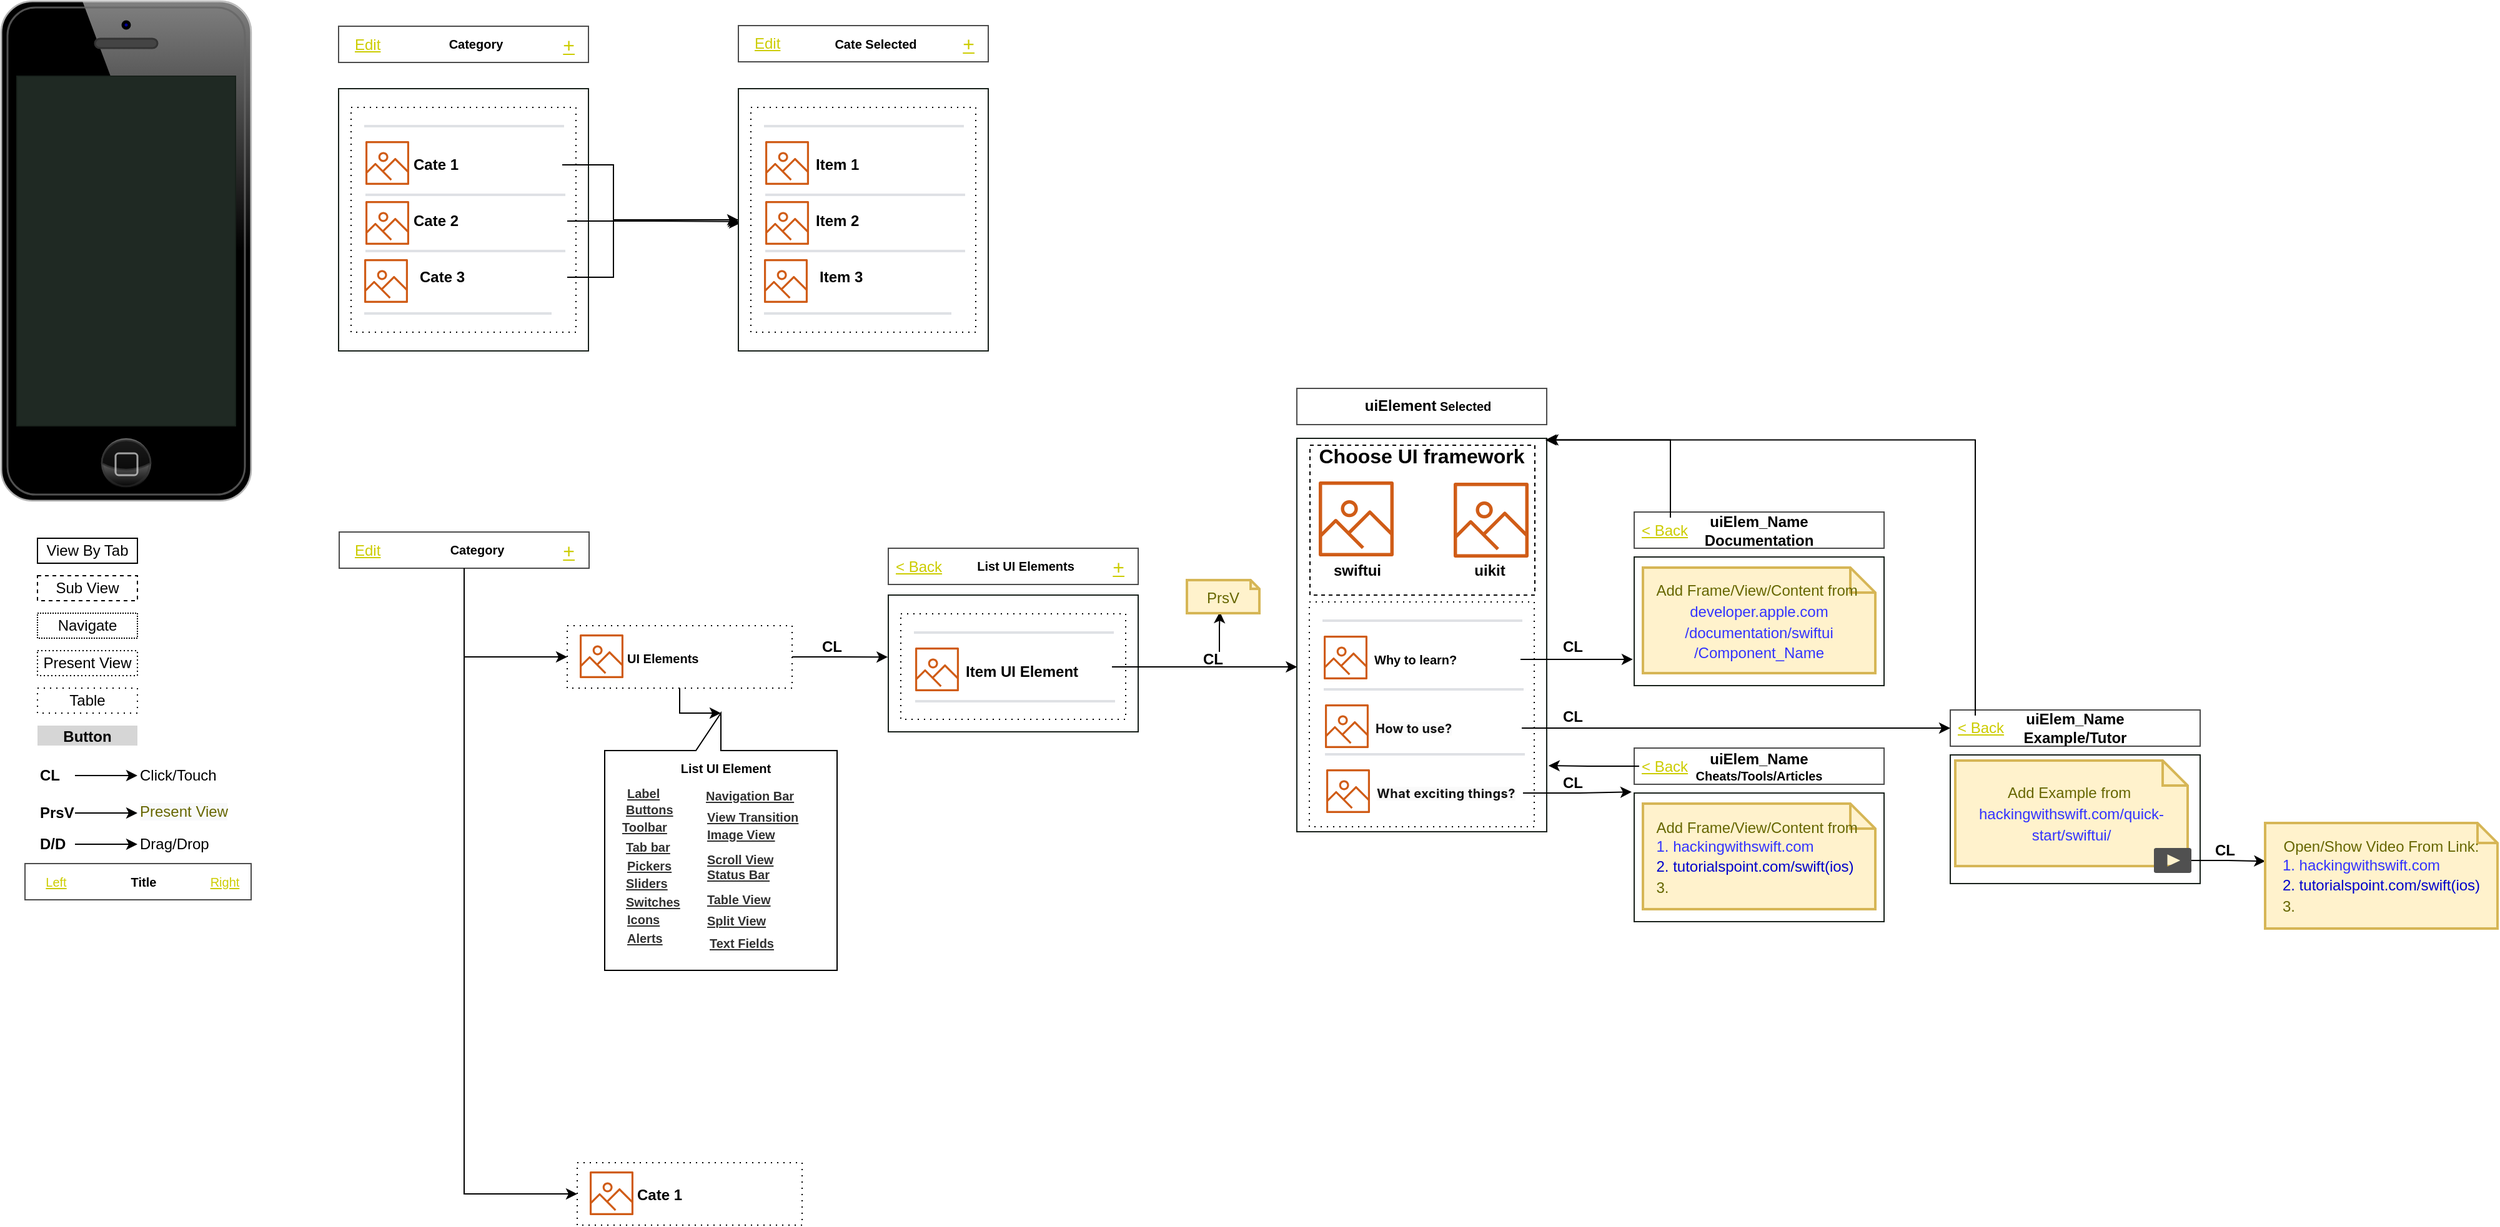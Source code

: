 <mxfile version="14.5.0" type="github">
  <diagram id="CXttLjTAoCu7LxISHfBc" name="Page-1">
    <mxGraphModel dx="413" dy="214" grid="1" gridSize="10" guides="1" tooltips="1" connect="1" arrows="1" fold="1" page="1" pageScale="1" pageWidth="827" pageHeight="1169" math="0" shadow="0">
      <root>
        <mxCell id="0" />
        <mxCell id="1" parent="0" />
        <mxCell id="qaXu_HohoRmrBdPHy3pz-1" value="" style="verticalLabelPosition=bottom;verticalAlign=top;html=1;shadow=0;dashed=0;strokeWidth=1;shape=mxgraph.ios.iPhone;bgStyle=bgGreen;fillColor=#aaaaaa;" parent="1" vertex="1">
          <mxGeometry x="10" y="10" width="200" height="400" as="geometry" />
        </mxCell>
        <mxCell id="qaXu_HohoRmrBdPHy3pz-2" value="" style="verticalLabelPosition=bottom;verticalAlign=top;html=1;shadow=0;dashed=0;strokeWidth=1;shape=mxgraph.ios.iBgFlat;strokeColor=#18211b;" parent="1" vertex="1">
          <mxGeometry x="280" y="80" width="200" height="210" as="geometry" />
        </mxCell>
        <mxCell id="qaXu_HohoRmrBdPHy3pz-34" value="" style="rounded=0;whiteSpace=wrap;html=1;strokeColor=#000000;fillColor=#FFFFFF;fontColor=#000000;opacity=70;align=center;" parent="1" vertex="1">
          <mxGeometry x="280" y="30" width="200" height="29" as="geometry" />
        </mxCell>
        <mxCell id="qaXu_HohoRmrBdPHy3pz-35" value="&lt;u style=&quot;font-size: 12px;&quot;&gt;Edit&lt;/u&gt;" style="text;html=1;strokeColor=none;fillColor=none;align=left;verticalAlign=middle;whiteSpace=wrap;rounded=0;opacity=70;fontSize=12;fontColor=#CCCC00;" parent="1" vertex="1">
          <mxGeometry x="290.5" y="34.5" width="39.5" height="20" as="geometry" />
        </mxCell>
        <mxCell id="qaXu_HohoRmrBdPHy3pz-36" value="&lt;u style=&quot;font-size: 16px;&quot;&gt;+&lt;/u&gt;" style="text;html=1;strokeColor=none;fillColor=none;align=right;verticalAlign=middle;whiteSpace=wrap;rounded=0;opacity=70;fontSize=16;fontColor=#CCCC00;" parent="1" vertex="1">
          <mxGeometry x="450.5" y="34.5" width="20" height="20" as="geometry" />
        </mxCell>
        <mxCell id="qaXu_HohoRmrBdPHy3pz-37" value="&lt;font style=&quot;font-size: 10px&quot;&gt;&lt;b&gt;Category&lt;/b&gt;&lt;/font&gt;" style="text;html=1;strokeColor=none;fillColor=none;align=center;verticalAlign=middle;whiteSpace=wrap;rounded=0;fontColor=#000000;opacity=70;" parent="1" vertex="1">
          <mxGeometry x="330" y="34" width="120" height="20" as="geometry" />
        </mxCell>
        <mxCell id="qaXu_HohoRmrBdPHy3pz-42" value="View By Tab" style="rounded=0;whiteSpace=wrap;html=1;" parent="1" vertex="1">
          <mxGeometry x="39" y="440" width="80" height="20" as="geometry" />
        </mxCell>
        <mxCell id="qaXu_HohoRmrBdPHy3pz-43" value="Sub View" style="rounded=0;whiteSpace=wrap;html=1;dashed=1;" parent="1" vertex="1">
          <mxGeometry x="39" y="470" width="80" height="20" as="geometry" />
        </mxCell>
        <mxCell id="qaXu_HohoRmrBdPHy3pz-44" value="Navigate" style="rounded=0;whiteSpace=wrap;html=1;dashed=1;dashPattern=1 1;" parent="1" vertex="1">
          <mxGeometry x="39" y="500" width="80" height="20" as="geometry" />
        </mxCell>
        <mxCell id="qaXu_HohoRmrBdPHy3pz-45" value="Present View" style="rounded=0;whiteSpace=wrap;html=1;dashed=1;dashPattern=1 2;" parent="1" vertex="1">
          <mxGeometry x="39" y="530" width="80" height="20" as="geometry" />
        </mxCell>
        <mxCell id="qaXu_HohoRmrBdPHy3pz-46" value="Table" style="rounded=0;whiteSpace=wrap;html=1;dashed=1;dashPattern=1 4;" parent="1" vertex="1">
          <mxGeometry x="39" y="560" width="80" height="20" as="geometry" />
        </mxCell>
        <mxCell id="qaXu_HohoRmrBdPHy3pz-47" value="Button" style="dashed=0;align=center;fontSize=12;shape=rect;fillColor=#999999;opacity=40;strokeColor=none;fontStyle=1;dashPattern=1 4;" parent="1" vertex="1">
          <mxGeometry x="39" y="590" width="80" height="16" as="geometry" />
        </mxCell>
        <mxCell id="qaXu_HohoRmrBdPHy3pz-48" value="" style="edgeStyle=orthogonalEdgeStyle;rounded=0;orthogonalLoop=1;jettySize=auto;html=1;fontColor=#000000;entryX=0;entryY=0.5;entryDx=0;entryDy=0;" parent="1" source="qaXu_HohoRmrBdPHy3pz-49" target="qaXu_HohoRmrBdPHy3pz-50" edge="1">
          <mxGeometry relative="1" as="geometry">
            <mxPoint x="99" y="630" as="targetPoint" />
          </mxGeometry>
        </mxCell>
        <mxCell id="qaXu_HohoRmrBdPHy3pz-49" value="CL" style="text;html=1;strokeColor=none;fillColor=none;align=left;verticalAlign=middle;whiteSpace=wrap;rounded=0;opacity=70;fontStyle=1" parent="1" vertex="1">
          <mxGeometry x="39" y="620" width="30" height="20" as="geometry" />
        </mxCell>
        <mxCell id="qaXu_HohoRmrBdPHy3pz-50" value="Click/Touch" style="text;html=1;strokeColor=none;fillColor=none;align=left;verticalAlign=middle;whiteSpace=wrap;rounded=0;opacity=70;fontColor=#000000;" parent="1" vertex="1">
          <mxGeometry x="119" y="620" width="90" height="20" as="geometry" />
        </mxCell>
        <mxCell id="qaXu_HohoRmrBdPHy3pz-51" value="" style="rounded=0;whiteSpace=wrap;html=1;strokeColor=#000000;fillColor=#FFFFFF;fontColor=#000000;opacity=70;align=center;" parent="1" vertex="1">
          <mxGeometry x="29" y="700.5" width="181" height="29" as="geometry" />
        </mxCell>
        <mxCell id="qaXu_HohoRmrBdPHy3pz-52" value="&lt;u style=&quot;font-size: 10px&quot;&gt;Left&lt;/u&gt;" style="text;html=1;strokeColor=none;fillColor=none;align=center;verticalAlign=middle;whiteSpace=wrap;rounded=0;opacity=70;fontSize=10;fontColor=#CCCC00;" parent="1" vertex="1">
          <mxGeometry x="29" y="705" width="50" height="20" as="geometry" />
        </mxCell>
        <mxCell id="qaXu_HohoRmrBdPHy3pz-53" value="&lt;u&gt;Right&lt;/u&gt;" style="text;html=1;strokeColor=none;fillColor=none;align=center;verticalAlign=middle;whiteSpace=wrap;rounded=0;opacity=70;fontSize=10;fontColor=#CCCC00;" parent="1" vertex="1">
          <mxGeometry x="169" y="705" width="40" height="20" as="geometry" />
        </mxCell>
        <mxCell id="qaXu_HohoRmrBdPHy3pz-54" value="&lt;font style=&quot;font-size: 10px&quot;&gt;&lt;b&gt;Title&lt;/b&gt;&lt;/font&gt;" style="text;html=1;strokeColor=none;fillColor=none;align=center;verticalAlign=middle;whiteSpace=wrap;rounded=0;fontColor=#000000;opacity=70;" parent="1" vertex="1">
          <mxGeometry x="79" y="704.5" width="90" height="20" as="geometry" />
        </mxCell>
        <mxCell id="qaXu_HohoRmrBdPHy3pz-55" value="" style="edgeStyle=orthogonalEdgeStyle;rounded=0;orthogonalLoop=1;jettySize=auto;html=1;fontColor=#000000;entryX=0;entryY=0.5;entryDx=0;entryDy=0;exitX=1;exitY=0.5;exitDx=0;exitDy=0;" parent="1" source="qaXu_HohoRmrBdPHy3pz-56" target="qaXu_HohoRmrBdPHy3pz-57" edge="1">
          <mxGeometry relative="1" as="geometry">
            <mxPoint x="99" y="685" as="targetPoint" />
          </mxGeometry>
        </mxCell>
        <mxCell id="qaXu_HohoRmrBdPHy3pz-56" value="D/D" style="text;html=1;strokeColor=none;fillColor=none;align=left;verticalAlign=middle;whiteSpace=wrap;rounded=0;opacity=70;fontStyle=1" parent="1" vertex="1">
          <mxGeometry x="39" y="675" width="30" height="20" as="geometry" />
        </mxCell>
        <mxCell id="qaXu_HohoRmrBdPHy3pz-57" value="Drag/Drop" style="text;html=1;strokeColor=none;fillColor=none;align=left;verticalAlign=middle;whiteSpace=wrap;rounded=0;opacity=70;fontColor=#000000;" parent="1" vertex="1">
          <mxGeometry x="119" y="675" width="90" height="20" as="geometry" />
        </mxCell>
        <mxCell id="qaXu_HohoRmrBdPHy3pz-58" value="" style="rounded=0;whiteSpace=wrap;html=1;dashed=1;dashPattern=1 4;" parent="1" vertex="1">
          <mxGeometry x="290" y="95" width="180" height="180" as="geometry" />
        </mxCell>
        <mxCell id="qaXu_HohoRmrBdPHy3pz-63" value="" style="shape=line;strokeWidth=2;html=1;strokeColor=#DFE1E5;resizeWidth=1" parent="1" vertex="1">
          <mxGeometry x="300.5" y="105" width="160" height="10" as="geometry" />
        </mxCell>
        <mxCell id="qaXu_HohoRmrBdPHy3pz-90" style="edgeStyle=orthogonalEdgeStyle;rounded=0;orthogonalLoop=1;jettySize=auto;html=1;" parent="1" source="qaXu_HohoRmrBdPHy3pz-65" edge="1">
          <mxGeometry relative="1" as="geometry">
            <mxPoint x="600" y="185" as="targetPoint" />
            <Array as="points">
              <mxPoint x="500" y="141" />
              <mxPoint x="500" y="185" />
              <mxPoint x="600" y="185" />
            </Array>
          </mxGeometry>
        </mxCell>
        <mxCell id="qaXu_HohoRmrBdPHy3pz-65" value="Cate 1" style="html=1;fillColor=none;strokeColor=none;fontSize=12;align=left;fontColor=#000000;whiteSpace=wrap;fontStyle=1" parent="1" vertex="1">
          <mxGeometry x="337.5" y="131" width="121.5" height="20" as="geometry" />
        </mxCell>
        <mxCell id="qaXu_HohoRmrBdPHy3pz-91" style="edgeStyle=orthogonalEdgeStyle;rounded=0;orthogonalLoop=1;jettySize=auto;html=1;entryX=0.003;entryY=0.507;entryDx=0;entryDy=0;entryPerimeter=0;" parent="1" source="qaXu_HohoRmrBdPHy3pz-68" target="qaXu_HohoRmrBdPHy3pz-78" edge="1">
          <mxGeometry relative="1" as="geometry">
            <mxPoint x="550" y="186" as="targetPoint" />
          </mxGeometry>
        </mxCell>
        <mxCell id="qaXu_HohoRmrBdPHy3pz-68" value="Cate 2" style="html=1;fillColor=none;strokeColor=none;fontSize=12;align=left;fontColor=#000000;whiteSpace=wrap;fontStyle=1" parent="1" vertex="1">
          <mxGeometry x="337.5" y="176" width="125.5" height="20" as="geometry" />
        </mxCell>
        <mxCell id="qaXu_HohoRmrBdPHy3pz-92" style="edgeStyle=orthogonalEdgeStyle;rounded=0;orthogonalLoop=1;jettySize=auto;html=1;entryX=0.008;entryY=0.513;entryDx=0;entryDy=0;entryPerimeter=0;" parent="1" source="qaXu_HohoRmrBdPHy3pz-70" target="qaXu_HohoRmrBdPHy3pz-78" edge="1">
          <mxGeometry relative="1" as="geometry">
            <mxPoint x="560" y="190" as="targetPoint" />
            <Array as="points">
              <mxPoint x="500" y="231" />
              <mxPoint x="500" y="185" />
              <mxPoint x="600" y="185" />
              <mxPoint x="600" y="188" />
            </Array>
          </mxGeometry>
        </mxCell>
        <mxCell id="qaXu_HohoRmrBdPHy3pz-70" value="Cate 3" style="html=1;fillColor=none;strokeColor=none;fontSize=12;align=left;fontColor=#000000;whiteSpace=wrap;fontStyle=1" parent="1" vertex="1">
          <mxGeometry x="343" y="221" width="120" height="20" as="geometry" />
        </mxCell>
        <mxCell id="qaXu_HohoRmrBdPHy3pz-71" value="" style="shape=line;strokeWidth=2;html=1;strokeColor=#DFE1E5;resizeWidth=1" parent="1" vertex="1">
          <mxGeometry x="300.5" y="255" width="150" height="10" as="geometry" />
        </mxCell>
        <mxCell id="qaXu_HohoRmrBdPHy3pz-72" value="" style="shape=line;strokeWidth=2;html=1;strokeColor=#DFE1E5;resizeWidth=1" parent="1" vertex="1">
          <mxGeometry x="301.5" y="160" width="160" height="10" as="geometry" />
        </mxCell>
        <mxCell id="qaXu_HohoRmrBdPHy3pz-73" value="" style="shape=line;strokeWidth=2;html=1;strokeColor=#DFE1E5;resizeWidth=1" parent="1" vertex="1">
          <mxGeometry x="301.5" y="205" width="160" height="10" as="geometry" />
        </mxCell>
        <mxCell id="qaXu_HohoRmrBdPHy3pz-74" value="" style="outlineConnect=0;fontColor=#232F3E;gradientColor=none;fillColor=#D05C17;strokeColor=none;dashed=0;verticalLabelPosition=bottom;verticalAlign=top;align=center;html=1;fontSize=12;fontStyle=0;aspect=fixed;pointerEvents=1;shape=mxgraph.aws4.container_registry_image;" parent="1" vertex="1">
          <mxGeometry x="301.5" y="122" width="35" height="35" as="geometry" />
        </mxCell>
        <mxCell id="qaXu_HohoRmrBdPHy3pz-76" value="" style="outlineConnect=0;fontColor=#232F3E;gradientColor=none;fillColor=#D05C17;strokeColor=none;dashed=0;verticalLabelPosition=bottom;verticalAlign=top;align=center;html=1;fontSize=12;fontStyle=0;aspect=fixed;pointerEvents=1;shape=mxgraph.aws4.container_registry_image;" parent="1" vertex="1">
          <mxGeometry x="301.5" y="170" width="35" height="35" as="geometry" />
        </mxCell>
        <mxCell id="qaXu_HohoRmrBdPHy3pz-77" value="" style="outlineConnect=0;fontColor=#232F3E;gradientColor=none;fillColor=#D05C17;strokeColor=none;dashed=0;verticalLabelPosition=bottom;verticalAlign=top;align=center;html=1;fontSize=12;fontStyle=0;aspect=fixed;pointerEvents=1;shape=mxgraph.aws4.container_registry_image;" parent="1" vertex="1">
          <mxGeometry x="300.5" y="216.5" width="35" height="35" as="geometry" />
        </mxCell>
        <mxCell id="qaXu_HohoRmrBdPHy3pz-78" value="" style="verticalLabelPosition=bottom;verticalAlign=top;html=1;shadow=0;dashed=0;strokeWidth=1;shape=mxgraph.ios.iBgFlat;strokeColor=#18211b;" parent="1" vertex="1">
          <mxGeometry x="600" y="80" width="200" height="210" as="geometry" />
        </mxCell>
        <mxCell id="qaXu_HohoRmrBdPHy3pz-79" value="" style="rounded=0;whiteSpace=wrap;html=1;dashed=1;dashPattern=1 4;" parent="1" vertex="1">
          <mxGeometry x="610" y="95" width="180" height="180" as="geometry" />
        </mxCell>
        <mxCell id="qaXu_HohoRmrBdPHy3pz-80" value="" style="shape=line;strokeWidth=2;html=1;strokeColor=#DFE1E5;resizeWidth=1" parent="1" vertex="1">
          <mxGeometry x="620.5" y="105" width="160" height="10" as="geometry" />
        </mxCell>
        <mxCell id="qaXu_HohoRmrBdPHy3pz-81" value="Item 1" style="html=1;fillColor=none;strokeColor=none;fontSize=12;align=left;fontColor=#000000;whiteSpace=wrap;fontStyle=1" parent="1" vertex="1">
          <mxGeometry x="660" y="131" width="119" height="20" as="geometry" />
        </mxCell>
        <mxCell id="qaXu_HohoRmrBdPHy3pz-82" value="Item 2" style="html=1;fillColor=none;strokeColor=none;fontSize=12;align=left;fontColor=#000000;whiteSpace=wrap;fontStyle=1" parent="1" vertex="1">
          <mxGeometry x="660" y="176" width="123" height="20" as="geometry" />
        </mxCell>
        <mxCell id="qaXu_HohoRmrBdPHy3pz-83" value="Item 3" style="html=1;fillColor=none;strokeColor=none;fontSize=12;align=left;fontColor=#000000;whiteSpace=wrap;fontStyle=1" parent="1" vertex="1">
          <mxGeometry x="663" y="221" width="120" height="20" as="geometry" />
        </mxCell>
        <mxCell id="qaXu_HohoRmrBdPHy3pz-84" value="" style="shape=line;strokeWidth=2;html=1;strokeColor=#DFE1E5;resizeWidth=1" parent="1" vertex="1">
          <mxGeometry x="620.5" y="255" width="150" height="10" as="geometry" />
        </mxCell>
        <mxCell id="qaXu_HohoRmrBdPHy3pz-85" value="" style="shape=line;strokeWidth=2;html=1;strokeColor=#DFE1E5;resizeWidth=1" parent="1" vertex="1">
          <mxGeometry x="621.5" y="160" width="160" height="10" as="geometry" />
        </mxCell>
        <mxCell id="qaXu_HohoRmrBdPHy3pz-86" value="" style="shape=line;strokeWidth=2;html=1;strokeColor=#DFE1E5;resizeWidth=1" parent="1" vertex="1">
          <mxGeometry x="621.5" y="205" width="160" height="10" as="geometry" />
        </mxCell>
        <mxCell id="qaXu_HohoRmrBdPHy3pz-87" value="" style="outlineConnect=0;fontColor=#232F3E;gradientColor=none;fillColor=#D05C17;strokeColor=none;dashed=0;verticalLabelPosition=bottom;verticalAlign=top;align=center;html=1;fontSize=12;fontStyle=0;aspect=fixed;pointerEvents=1;shape=mxgraph.aws4.container_registry_image;" parent="1" vertex="1">
          <mxGeometry x="621.5" y="122" width="35" height="35" as="geometry" />
        </mxCell>
        <mxCell id="qaXu_HohoRmrBdPHy3pz-88" value="" style="outlineConnect=0;fontColor=#232F3E;gradientColor=none;fillColor=#D05C17;strokeColor=none;dashed=0;verticalLabelPosition=bottom;verticalAlign=top;align=center;html=1;fontSize=12;fontStyle=0;aspect=fixed;pointerEvents=1;shape=mxgraph.aws4.container_registry_image;" parent="1" vertex="1">
          <mxGeometry x="621.5" y="170" width="35" height="35" as="geometry" />
        </mxCell>
        <mxCell id="qaXu_HohoRmrBdPHy3pz-89" value="" style="outlineConnect=0;fontColor=#232F3E;gradientColor=none;fillColor=#D05C17;strokeColor=none;dashed=0;verticalLabelPosition=bottom;verticalAlign=top;align=center;html=1;fontSize=12;fontStyle=0;aspect=fixed;pointerEvents=1;shape=mxgraph.aws4.container_registry_image;" parent="1" vertex="1">
          <mxGeometry x="620.5" y="216.5" width="35" height="35" as="geometry" />
        </mxCell>
        <mxCell id="qaXu_HohoRmrBdPHy3pz-93" value="" style="rounded=0;whiteSpace=wrap;html=1;strokeColor=#000000;fillColor=#FFFFFF;fontColor=#000000;opacity=70;align=center;" parent="1" vertex="1">
          <mxGeometry x="600" y="29.5" width="200" height="29" as="geometry" />
        </mxCell>
        <mxCell id="qaXu_HohoRmrBdPHy3pz-94" value="&lt;u style=&quot;font-size: 12px;&quot;&gt;Edit&lt;/u&gt;" style="text;html=1;strokeColor=none;fillColor=none;align=left;verticalAlign=middle;whiteSpace=wrap;rounded=0;opacity=70;fontSize=12;fontColor=#CCCC00;" parent="1" vertex="1">
          <mxGeometry x="610.5" y="34" width="39.5" height="20" as="geometry" />
        </mxCell>
        <mxCell id="qaXu_HohoRmrBdPHy3pz-95" value="&lt;u style=&quot;font-size: 16px;&quot;&gt;+&lt;/u&gt;" style="text;html=1;strokeColor=none;fillColor=none;align=right;verticalAlign=middle;whiteSpace=wrap;rounded=0;opacity=70;fontSize=16;fontColor=#CCCC00;" parent="1" vertex="1">
          <mxGeometry x="770.5" y="34" width="20" height="20" as="geometry" />
        </mxCell>
        <mxCell id="qaXu_HohoRmrBdPHy3pz-96" value="&lt;font style=&quot;font-size: 10px&quot;&gt;&lt;b&gt;Cate Selected&lt;/b&gt;&lt;/font&gt;" style="text;html=1;strokeColor=none;fillColor=none;align=center;verticalAlign=middle;whiteSpace=wrap;rounded=0;fontColor=#000000;opacity=70;" parent="1" vertex="1">
          <mxGeometry x="650" y="33.5" width="120" height="20" as="geometry" />
        </mxCell>
        <mxCell id="qaXu_HohoRmrBdPHy3pz-113" style="edgeStyle=orthogonalEdgeStyle;rounded=0;orthogonalLoop=1;jettySize=auto;html=1;entryX=0;entryY=0.5;entryDx=0;entryDy=0;" parent="1" source="qaXu_HohoRmrBdPHy3pz-98" target="qaXu_HohoRmrBdPHy3pz-102" edge="1">
          <mxGeometry relative="1" as="geometry" />
        </mxCell>
        <mxCell id="qaXu_HohoRmrBdPHy3pz-117" style="edgeStyle=orthogonalEdgeStyle;rounded=0;orthogonalLoop=1;jettySize=auto;html=1;entryX=0;entryY=0.5;entryDx=0;entryDy=0;" parent="1" source="qaXu_HohoRmrBdPHy3pz-98" target="qaXu_HohoRmrBdPHy3pz-114" edge="1">
          <mxGeometry relative="1" as="geometry" />
        </mxCell>
        <mxCell id="qaXu_HohoRmrBdPHy3pz-98" value="" style="rounded=0;whiteSpace=wrap;html=1;strokeColor=#000000;fillColor=#FFFFFF;fontColor=#000000;opacity=70;align=center;" parent="1" vertex="1">
          <mxGeometry x="280.5" y="435" width="200" height="29" as="geometry" />
        </mxCell>
        <mxCell id="qaXu_HohoRmrBdPHy3pz-99" value="&lt;u style=&quot;font-size: 12px;&quot;&gt;Edit&lt;/u&gt;" style="text;html=1;strokeColor=none;fillColor=none;align=left;verticalAlign=middle;whiteSpace=wrap;rounded=0;opacity=70;fontSize=12;fontColor=#CCCC00;" parent="1" vertex="1">
          <mxGeometry x="291" y="439.5" width="39.5" height="20" as="geometry" />
        </mxCell>
        <mxCell id="qaXu_HohoRmrBdPHy3pz-100" value="&lt;u style=&quot;font-size: 16px;&quot;&gt;+&lt;/u&gt;" style="text;html=1;strokeColor=none;fillColor=none;align=right;verticalAlign=middle;whiteSpace=wrap;rounded=0;opacity=70;fontSize=16;fontColor=#CCCC00;" parent="1" vertex="1">
          <mxGeometry x="451" y="439.5" width="20" height="20" as="geometry" />
        </mxCell>
        <mxCell id="qaXu_HohoRmrBdPHy3pz-101" value="&lt;font style=&quot;font-size: 10px&quot;&gt;&lt;b&gt;Category&lt;/b&gt;&lt;/font&gt;" style="text;html=1;strokeColor=none;fillColor=none;align=center;verticalAlign=middle;whiteSpace=wrap;rounded=0;fontColor=#000000;opacity=70;" parent="1" vertex="1">
          <mxGeometry x="330.5" y="439" width="120" height="20" as="geometry" />
        </mxCell>
        <mxCell id="qaXu_HohoRmrBdPHy3pz-134" style="edgeStyle=orthogonalEdgeStyle;rounded=0;orthogonalLoop=1;jettySize=auto;html=1;entryX=-0.002;entryY=0.453;entryDx=0;entryDy=0;entryPerimeter=0;" parent="1" source="qaXu_HohoRmrBdPHy3pz-102" target="qaXu_HohoRmrBdPHy3pz-118" edge="1">
          <mxGeometry relative="1" as="geometry">
            <mxPoint x="700" y="535" as="targetPoint" />
          </mxGeometry>
        </mxCell>
        <mxCell id="FYXwXGc67_YSZuknPYZS-45" style="edgeStyle=orthogonalEdgeStyle;rounded=0;orthogonalLoop=1;jettySize=auto;html=1;entryX=0;entryY=0;entryDx=93;entryDy=206;entryPerimeter=0;fontSize=10;" edge="1" parent="1" source="qaXu_HohoRmrBdPHy3pz-102" target="FYXwXGc67_YSZuknPYZS-24">
          <mxGeometry relative="1" as="geometry" />
        </mxCell>
        <mxCell id="qaXu_HohoRmrBdPHy3pz-102" value="" style="rounded=0;whiteSpace=wrap;html=1;dashed=1;dashPattern=1 4;" parent="1" vertex="1">
          <mxGeometry x="463" y="510" width="180" height="50" as="geometry" />
        </mxCell>
        <mxCell id="qaXu_HohoRmrBdPHy3pz-104" value="&lt;b style=&quot;font-size: 10px ; text-align: center&quot;&gt;UI Elements&lt;/b&gt;" style="html=1;fillColor=none;strokeColor=none;fontSize=12;align=left;fontColor=#000000;whiteSpace=wrap;fontStyle=1" parent="1" vertex="1">
          <mxGeometry x="509" y="526" width="121.5" height="20" as="geometry" />
        </mxCell>
        <mxCell id="qaXu_HohoRmrBdPHy3pz-110" value="" style="outlineConnect=0;fontColor=#232F3E;gradientColor=none;fillColor=#D05C17;strokeColor=none;dashed=0;verticalLabelPosition=bottom;verticalAlign=top;align=center;html=1;fontSize=12;fontStyle=0;aspect=fixed;pointerEvents=1;shape=mxgraph.aws4.container_registry_image;" parent="1" vertex="1">
          <mxGeometry x="473" y="517" width="35" height="35" as="geometry" />
        </mxCell>
        <mxCell id="qaXu_HohoRmrBdPHy3pz-114" value="" style="rounded=0;whiteSpace=wrap;html=1;dashed=1;dashPattern=1 4;" parent="1" vertex="1">
          <mxGeometry x="471" y="940" width="180" height="50" as="geometry" />
        </mxCell>
        <mxCell id="qaXu_HohoRmrBdPHy3pz-115" value="Cate 1" style="html=1;fillColor=none;strokeColor=none;fontSize=12;align=left;fontColor=#000000;whiteSpace=wrap;fontStyle=1" parent="1" vertex="1">
          <mxGeometry x="517" y="956" width="121.5" height="20" as="geometry" />
        </mxCell>
        <mxCell id="qaXu_HohoRmrBdPHy3pz-116" value="" style="outlineConnect=0;fontColor=#232F3E;gradientColor=none;fillColor=#D05C17;strokeColor=none;dashed=0;verticalLabelPosition=bottom;verticalAlign=top;align=center;html=1;fontSize=12;fontStyle=0;aspect=fixed;pointerEvents=1;shape=mxgraph.aws4.container_registry_image;" parent="1" vertex="1">
          <mxGeometry x="481" y="947" width="35" height="35" as="geometry" />
        </mxCell>
        <mxCell id="qaXu_HohoRmrBdPHy3pz-118" value="" style="verticalLabelPosition=bottom;verticalAlign=top;html=1;shadow=0;dashed=0;strokeWidth=1;shape=mxgraph.ios.iBgFlat;strokeColor=#18211b;" parent="1" vertex="1">
          <mxGeometry x="720" y="485.5" width="200" height="109.5" as="geometry" />
        </mxCell>
        <mxCell id="qaXu_HohoRmrBdPHy3pz-119" value="" style="rounded=0;whiteSpace=wrap;html=1;dashed=1;dashPattern=1 4;" parent="1" vertex="1">
          <mxGeometry x="730" y="500.5" width="180" height="84.5" as="geometry" />
        </mxCell>
        <mxCell id="qaXu_HohoRmrBdPHy3pz-120" value="" style="shape=line;strokeWidth=2;html=1;strokeColor=#DFE1E5;resizeWidth=1" parent="1" vertex="1">
          <mxGeometry x="740.5" y="510.5" width="160" height="10" as="geometry" />
        </mxCell>
        <mxCell id="qaXu_HohoRmrBdPHy3pz-167" style="edgeStyle=orthogonalEdgeStyle;rounded=0;orthogonalLoop=1;jettySize=auto;html=1;entryX=0.001;entryY=0.581;entryDx=0;entryDy=0;entryPerimeter=0;" parent="1" source="qaXu_HohoRmrBdPHy3pz-121" target="qaXu_HohoRmrBdPHy3pz-137" edge="1">
          <mxGeometry relative="1" as="geometry">
            <mxPoint x="970" y="540" as="targetPoint" />
            <Array as="points">
              <mxPoint x="900" y="543" />
              <mxPoint x="900" y="543" />
            </Array>
          </mxGeometry>
        </mxCell>
        <mxCell id="qaXu_HohoRmrBdPHy3pz-121" value="Item UI Element" style="html=1;fillColor=none;strokeColor=none;fontSize=12;align=left;fontColor=#000000;whiteSpace=wrap;fontStyle=1" parent="1" vertex="1">
          <mxGeometry x="780" y="536.5" width="119" height="20" as="geometry" />
        </mxCell>
        <mxCell id="qaXu_HohoRmrBdPHy3pz-125" value="" style="shape=line;strokeWidth=2;html=1;strokeColor=#DFE1E5;resizeWidth=1" parent="1" vertex="1">
          <mxGeometry x="741.5" y="565.5" width="160" height="10" as="geometry" />
        </mxCell>
        <mxCell id="qaXu_HohoRmrBdPHy3pz-127" value="" style="outlineConnect=0;fontColor=#232F3E;gradientColor=none;fillColor=#D05C17;strokeColor=none;dashed=0;verticalLabelPosition=bottom;verticalAlign=top;align=center;html=1;fontSize=12;fontStyle=0;aspect=fixed;pointerEvents=1;shape=mxgraph.aws4.container_registry_image;" parent="1" vertex="1">
          <mxGeometry x="741.5" y="527.5" width="35" height="35" as="geometry" />
        </mxCell>
        <mxCell id="qaXu_HohoRmrBdPHy3pz-130" value="" style="rounded=0;whiteSpace=wrap;html=1;strokeColor=#000000;fillColor=#FFFFFF;fontColor=#000000;opacity=70;align=center;" parent="1" vertex="1">
          <mxGeometry x="720" y="448" width="200" height="29" as="geometry" />
        </mxCell>
        <mxCell id="qaXu_HohoRmrBdPHy3pz-131" value="&lt;u style=&quot;font-size: 12px&quot;&gt;&amp;lt; Back&lt;/u&gt;" style="text;html=1;strokeColor=none;fillColor=none;align=left;verticalAlign=middle;whiteSpace=wrap;rounded=0;opacity=70;fontSize=12;fontColor=#CCCC00;" parent="1" vertex="1">
          <mxGeometry x="724" y="452.5" width="50" height="20" as="geometry" />
        </mxCell>
        <mxCell id="qaXu_HohoRmrBdPHy3pz-132" value="&lt;u style=&quot;font-size: 16px;&quot;&gt;+&lt;/u&gt;" style="text;html=1;strokeColor=none;fillColor=none;align=right;verticalAlign=middle;whiteSpace=wrap;rounded=0;opacity=70;fontSize=16;fontColor=#CCCC00;" parent="1" vertex="1">
          <mxGeometry x="890.5" y="452.5" width="20" height="20" as="geometry" />
        </mxCell>
        <mxCell id="qaXu_HohoRmrBdPHy3pz-133" value="&lt;span style=&quot;font-size: 10px&quot;&gt;&lt;b&gt;List UI Elements&lt;br&gt;&lt;/b&gt;&lt;/span&gt;" style="text;html=1;strokeColor=none;fillColor=none;align=center;verticalAlign=middle;whiteSpace=wrap;rounded=0;fontColor=#000000;opacity=70;" parent="1" vertex="1">
          <mxGeometry x="770" y="452" width="120" height="20" as="geometry" />
        </mxCell>
        <mxCell id="qaXu_HohoRmrBdPHy3pz-135" value="CL" style="text;html=1;strokeColor=none;fillColor=none;align=left;verticalAlign=middle;whiteSpace=wrap;rounded=0;opacity=70;fontStyle=1" parent="1" vertex="1">
          <mxGeometry x="665" y="516.5" width="30" height="20" as="geometry" />
        </mxCell>
        <mxCell id="qaXu_HohoRmrBdPHy3pz-137" value="" style="verticalLabelPosition=bottom;verticalAlign=top;html=1;shadow=0;dashed=0;strokeWidth=1;shape=mxgraph.ios.iBgFlat;strokeColor=#18211b;" parent="1" vertex="1">
          <mxGeometry x="1047" y="360" width="200" height="315" as="geometry" />
        </mxCell>
        <mxCell id="qaXu_HohoRmrBdPHy3pz-149" value="" style="rounded=0;whiteSpace=wrap;html=1;strokeColor=#000000;fillColor=#FFFFFF;fontColor=#000000;opacity=70;align=center;" parent="1" vertex="1">
          <mxGeometry x="1047" y="320" width="200" height="29" as="geometry" />
        </mxCell>
        <mxCell id="qaXu_HohoRmrBdPHy3pz-152" value="&lt;b&gt;uiElement&lt;/b&gt;&lt;span style=&quot;font-size: 10px&quot;&gt;&lt;b&gt;&amp;nbsp;Selected&lt;/b&gt;&lt;/span&gt;" style="text;html=1;strokeColor=none;fillColor=none;align=center;verticalAlign=middle;whiteSpace=wrap;rounded=0;fontColor=#000000;opacity=70;" parent="1" vertex="1">
          <mxGeometry x="1087" y="324" width="130" height="20" as="geometry" />
        </mxCell>
        <mxCell id="qaXu_HohoRmrBdPHy3pz-155" value="" style="rounded=0;whiteSpace=wrap;html=1;dashed=1;dashPattern=1 4;" parent="1" vertex="1">
          <mxGeometry x="1057" y="491" width="180" height="180" as="geometry" />
        </mxCell>
        <mxCell id="qaXu_HohoRmrBdPHy3pz-196" style="edgeStyle=orthogonalEdgeStyle;rounded=0;orthogonalLoop=1;jettySize=auto;html=1;entryX=-0.005;entryY=0.796;entryDx=0;entryDy=0;entryPerimeter=0;fontSize=16;" parent="1" source="qaXu_HohoRmrBdPHy3pz-156" target="qaXu_HohoRmrBdPHy3pz-178" edge="1">
          <mxGeometry relative="1" as="geometry" />
        </mxCell>
        <mxCell id="qaXu_HohoRmrBdPHy3pz-156" value="Why to learn?" style="html=1;fillColor=none;strokeColor=none;fontSize=10;align=left;fontColor=#000000;whiteSpace=wrap;fontStyle=1" parent="1" vertex="1">
          <mxGeometry x="1107" y="527" width="119" height="20" as="geometry" />
        </mxCell>
        <mxCell id="qaXu_HohoRmrBdPHy3pz-157" value="" style="outlineConnect=0;fontColor=#232F3E;gradientColor=none;fillColor=#D05C17;strokeColor=none;dashed=0;verticalLabelPosition=bottom;verticalAlign=top;align=center;html=1;fontSize=12;fontStyle=0;aspect=fixed;pointerEvents=1;shape=mxgraph.aws4.container_registry_image;" parent="1" vertex="1">
          <mxGeometry x="1068.5" y="518" width="35" height="35" as="geometry" />
        </mxCell>
        <mxCell id="qaXu_HohoRmrBdPHy3pz-158" value="" style="shape=line;strokeWidth=2;html=1;strokeColor=#DFE1E5;resizeWidth=1" parent="1" vertex="1">
          <mxGeometry x="1067.5" y="501" width="160" height="10" as="geometry" />
        </mxCell>
        <mxCell id="qaXu_HohoRmrBdPHy3pz-203" style="edgeStyle=orthogonalEdgeStyle;rounded=0;orthogonalLoop=1;jettySize=auto;html=1;entryX=0;entryY=0.5;entryDx=0;entryDy=0;fontSize=16;" parent="1" source="qaXu_HohoRmrBdPHy3pz-160" target="qaXu_HohoRmrBdPHy3pz-205" edge="1">
          <mxGeometry relative="1" as="geometry">
            <mxPoint x="1557" y="592.017" as="targetPoint" />
          </mxGeometry>
        </mxCell>
        <mxCell id="qaXu_HohoRmrBdPHy3pz-160" value="&lt;h2 class=&quot;title&quot; style=&quot;margin: 0px; padding: 0px; color: rgb(17, 17, 17); line-height: 1.125; letter-spacing: 0.013em; font-family: &amp;quot;sf pro display&amp;quot;, &amp;quot;sf pro icons&amp;quot;, &amp;quot;helvetica neue&amp;quot;, helvetica, arial, sans-serif; background-color: rgb(250, 250, 250); font-size: 10px;&quot;&gt;&lt;font style=&quot;font-size: 10px;&quot;&gt;How to use?&lt;/font&gt;&lt;/h2&gt;" style="html=1;fillColor=none;strokeColor=none;fontSize=10;align=left;fontColor=#000000;whiteSpace=wrap;fontStyle=1" parent="1" vertex="1">
          <mxGeometry x="1108" y="582" width="119" height="20" as="geometry" />
        </mxCell>
        <mxCell id="qaXu_HohoRmrBdPHy3pz-161" value="" style="outlineConnect=0;fontColor=#232F3E;gradientColor=none;fillColor=#D05C17;strokeColor=none;dashed=0;verticalLabelPosition=bottom;verticalAlign=top;align=center;html=1;fontSize=12;fontStyle=0;aspect=fixed;pointerEvents=1;shape=mxgraph.aws4.container_registry_image;" parent="1" vertex="1">
          <mxGeometry x="1069.5" y="573" width="35" height="35" as="geometry" />
        </mxCell>
        <mxCell id="qaXu_HohoRmrBdPHy3pz-162" value="" style="shape=line;strokeWidth=2;html=1;strokeColor=#DFE1E5;resizeWidth=1" parent="1" vertex="1">
          <mxGeometry x="1068.5" y="556" width="160" height="10" as="geometry" />
        </mxCell>
        <mxCell id="FYXwXGc67_YSZuknPYZS-50" style="edgeStyle=orthogonalEdgeStyle;rounded=0;orthogonalLoop=1;jettySize=auto;html=1;fontSize=10;entryX=-0.01;entryY=-0.008;entryDx=0;entryDy=0;entryPerimeter=0;" edge="1" parent="1" source="qaXu_HohoRmrBdPHy3pz-163" target="FYXwXGc67_YSZuknPYZS-46">
          <mxGeometry relative="1" as="geometry">
            <mxPoint x="1290.0" y="644" as="targetPoint" />
            <Array as="points">
              <mxPoint x="1273" y="644" />
              <mxPoint x="1315" y="643" />
            </Array>
          </mxGeometry>
        </mxCell>
        <mxCell id="qaXu_HohoRmrBdPHy3pz-163" value="&lt;h2 class=&quot;title&quot; style=&quot;margin: 0px; padding: 0px; line-height: 1.125; background-color: rgb(250, 250, 250); font-size: 10px;&quot;&gt;&lt;font color=&quot;#111111&quot; face=&quot;sf pro display, sf pro icons, helvetica neue, helvetica, arial, sans-serif&quot; style=&quot;font-size: 10px;&quot;&gt;&lt;span style=&quot;font-size: 10px; letter-spacing: 0.234px;&quot;&gt;What exciting things?&lt;/span&gt;&lt;/font&gt;&lt;br style=&quot;font-size: 10px;&quot;&gt;&lt;/h2&gt;" style="html=1;fillColor=none;strokeColor=none;fontSize=10;align=left;fontColor=#000000;whiteSpace=wrap;fontStyle=1" parent="1" vertex="1">
          <mxGeometry x="1109" y="634" width="119" height="20" as="geometry" />
        </mxCell>
        <mxCell id="qaXu_HohoRmrBdPHy3pz-164" value="" style="outlineConnect=0;fontColor=#232F3E;gradientColor=none;fillColor=#D05C17;strokeColor=none;dashed=0;verticalLabelPosition=bottom;verticalAlign=top;align=center;html=1;fontSize=12;fontStyle=0;aspect=fixed;pointerEvents=1;shape=mxgraph.aws4.container_registry_image;" parent="1" vertex="1">
          <mxGeometry x="1070.5" y="625" width="35" height="35" as="geometry" />
        </mxCell>
        <mxCell id="qaXu_HohoRmrBdPHy3pz-165" value="" style="shape=line;strokeWidth=2;html=1;strokeColor=#DFE1E5;resizeWidth=1" parent="1" vertex="1">
          <mxGeometry x="1069.5" y="608" width="160" height="10" as="geometry" />
        </mxCell>
        <mxCell id="qaXu_HohoRmrBdPHy3pz-219" style="edgeStyle=orthogonalEdgeStyle;rounded=0;orthogonalLoop=1;jettySize=auto;html=1;fontSize=12;entryX=0.455;entryY=0.962;entryDx=0;entryDy=0;entryPerimeter=0;" parent="1" source="qaXu_HohoRmrBdPHy3pz-171" target="qaXu_HohoRmrBdPHy3pz-220" edge="1">
          <mxGeometry relative="1" as="geometry">
            <mxPoint x="985" y="510" as="targetPoint" />
          </mxGeometry>
        </mxCell>
        <mxCell id="qaXu_HohoRmrBdPHy3pz-171" value="CL" style="text;html=1;strokeColor=none;fillColor=none;align=left;verticalAlign=middle;whiteSpace=wrap;rounded=0;opacity=70;fontStyle=1" parent="1" vertex="1">
          <mxGeometry x="970" y="531" width="30" height="12" as="geometry" />
        </mxCell>
        <mxCell id="qaXu_HohoRmrBdPHy3pz-172" value="" style="rounded=0;whiteSpace=wrap;html=1;dashed=1;" parent="1" vertex="1">
          <mxGeometry x="1057.5" y="365.5" width="180" height="120" as="geometry" />
        </mxCell>
        <mxCell id="qaXu_HohoRmrBdPHy3pz-173" value="&lt;span style=&quot;font-size: 16px&quot;&gt;&lt;b style=&quot;font-size: 16px&quot;&gt;Choose UI&amp;nbsp;&lt;/b&gt;&lt;/span&gt;&lt;span style=&quot;font-size: 16px&quot;&gt;&lt;b style=&quot;font-size: 16px&quot;&gt;framework&lt;/b&gt;&lt;/span&gt;" style="text;html=1;strokeColor=none;fillColor=none;align=center;verticalAlign=middle;whiteSpace=wrap;rounded=0;fontColor=#000000;opacity=70;fontSize=16;" parent="1" vertex="1">
          <mxGeometry x="1057" y="363.5" width="180" height="20" as="geometry" />
        </mxCell>
        <mxCell id="qaXu_HohoRmrBdPHy3pz-174" value="" style="outlineConnect=0;fontColor=#232F3E;gradientColor=none;fillColor=#D05C17;strokeColor=none;dashed=0;verticalLabelPosition=bottom;verticalAlign=top;align=center;html=1;fontSize=12;fontStyle=0;aspect=fixed;pointerEvents=1;shape=mxgraph.aws4.container_registry_image;" parent="1" vertex="1">
          <mxGeometry x="1064.5" y="394.5" width="60" height="60" as="geometry" />
        </mxCell>
        <mxCell id="qaXu_HohoRmrBdPHy3pz-175" value="" style="outlineConnect=0;fontColor=#232F3E;gradientColor=none;fillColor=#D05C17;strokeColor=none;dashed=0;verticalLabelPosition=bottom;verticalAlign=top;align=center;html=1;fontSize=12;fontStyle=0;aspect=fixed;pointerEvents=1;shape=mxgraph.aws4.container_registry_image;" parent="1" vertex="1">
          <mxGeometry x="1172.5" y="395.5" width="60" height="60" as="geometry" />
        </mxCell>
        <mxCell id="qaXu_HohoRmrBdPHy3pz-176" value="uikit" style="html=1;fillColor=none;strokeColor=none;fontSize=12;align=center;fontColor=#000000;whiteSpace=wrap;fontStyle=1" parent="1" vertex="1">
          <mxGeometry x="1170" y="455.5" width="62.5" height="20" as="geometry" />
        </mxCell>
        <mxCell id="qaXu_HohoRmrBdPHy3pz-177" value="swiftui" style="html=1;fillColor=none;strokeColor=none;fontSize=12;align=center;fontColor=#000000;whiteSpace=wrap;fontStyle=1" parent="1" vertex="1">
          <mxGeometry x="1062.5" y="455.5" width="65" height="20" as="geometry" />
        </mxCell>
        <mxCell id="qaXu_HohoRmrBdPHy3pz-178" value="" style="verticalLabelPosition=bottom;verticalAlign=top;html=1;shadow=0;dashed=0;strokeWidth=1;shape=mxgraph.ios.iBgFlat;strokeColor=#18211b;" parent="1" vertex="1">
          <mxGeometry x="1317" y="455" width="200" height="103" as="geometry" />
        </mxCell>
        <mxCell id="qaXu_HohoRmrBdPHy3pz-190" value="&lt;b&gt;uiElem_Name&lt;br&gt;Documentation&lt;/b&gt;" style="rounded=0;whiteSpace=wrap;html=1;strokeColor=#000000;fillColor=#FFFFFF;fontColor=#000000;opacity=70;align=center;" parent="1" vertex="1">
          <mxGeometry x="1317" y="419" width="200" height="29" as="geometry" />
        </mxCell>
        <mxCell id="FYXwXGc67_YSZuknPYZS-22" style="edgeStyle=orthogonalEdgeStyle;rounded=0;orthogonalLoop=1;jettySize=auto;html=1;entryX=1.002;entryY=0.004;entryDx=0;entryDy=0;entryPerimeter=0;" edge="1" parent="1" source="qaXu_HohoRmrBdPHy3pz-191" target="qaXu_HohoRmrBdPHy3pz-137">
          <mxGeometry relative="1" as="geometry">
            <Array as="points">
              <mxPoint x="1346" y="361" />
            </Array>
          </mxGeometry>
        </mxCell>
        <mxCell id="qaXu_HohoRmrBdPHy3pz-191" value="&lt;u style=&quot;font-size: 12px&quot;&gt;&amp;lt; Back&lt;/u&gt;" style="text;html=1;strokeColor=none;fillColor=none;align=left;verticalAlign=middle;whiteSpace=wrap;rounded=0;opacity=70;fontSize=12;fontColor=#CCCC00;" parent="1" vertex="1">
          <mxGeometry x="1321" y="423.5" width="50" height="20" as="geometry" />
        </mxCell>
        <mxCell id="qaXu_HohoRmrBdPHy3pz-195" value="&lt;font style=&quot;font-size: 12px&quot;&gt;Add Frame/View/Content from&amp;nbsp;&lt;br&gt;&lt;font color=&quot;#3333ff&quot;&gt;developer.apple.com&lt;br&gt;/documentation/swiftui&lt;br&gt;/Component_Name&lt;/font&gt;&lt;/font&gt;" style="shape=note;strokeWidth=2;fontSize=14;size=20;whiteSpace=wrap;html=1;fillColor=#fff2cc;strokeColor=#d6b656;fontColor=#666600;align=center;" parent="1" vertex="1">
          <mxGeometry x="1324" y="463.5" width="186" height="84.5" as="geometry" />
        </mxCell>
        <mxCell id="qaXu_HohoRmrBdPHy3pz-197" value="CL" style="text;html=1;strokeColor=none;fillColor=none;align=left;verticalAlign=middle;whiteSpace=wrap;rounded=0;opacity=70;fontStyle=1" parent="1" vertex="1">
          <mxGeometry x="1258" y="520.5" width="30" height="12" as="geometry" />
        </mxCell>
        <mxCell id="qaXu_HohoRmrBdPHy3pz-204" value="" style="verticalLabelPosition=bottom;verticalAlign=top;html=1;shadow=0;dashed=0;strokeWidth=1;shape=mxgraph.ios.iBgFlat;strokeColor=#18211b;" parent="1" vertex="1">
          <mxGeometry x="1570" y="613.5" width="200" height="103" as="geometry" />
        </mxCell>
        <mxCell id="qaXu_HohoRmrBdPHy3pz-205" value="&lt;b&gt;uiElem_Name&lt;/b&gt;&lt;b&gt;&lt;br&gt;Example/Tutor&lt;br&gt;&lt;/b&gt;" style="rounded=0;whiteSpace=wrap;html=1;strokeColor=#000000;fillColor=#FFFFFF;fontColor=#000000;opacity=70;align=center;" parent="1" vertex="1">
          <mxGeometry x="1570" y="577.5" width="200" height="29" as="geometry" />
        </mxCell>
        <mxCell id="FYXwXGc67_YSZuknPYZS-21" style="edgeStyle=orthogonalEdgeStyle;rounded=0;orthogonalLoop=1;jettySize=auto;html=1;entryX=0.994;entryY=0.004;entryDx=0;entryDy=0;entryPerimeter=0;" edge="1" parent="1" source="qaXu_HohoRmrBdPHy3pz-206" target="qaXu_HohoRmrBdPHy3pz-137">
          <mxGeometry relative="1" as="geometry">
            <mxPoint x="1580" y="390" as="targetPoint" />
            <Array as="points">
              <mxPoint x="1590" y="361" />
            </Array>
          </mxGeometry>
        </mxCell>
        <mxCell id="qaXu_HohoRmrBdPHy3pz-206" value="&lt;u style=&quot;font-size: 12px&quot;&gt;&amp;lt; Back&lt;/u&gt;" style="text;html=1;strokeColor=none;fillColor=none;align=left;verticalAlign=middle;whiteSpace=wrap;rounded=0;opacity=70;fontSize=12;fontColor=#CCCC00;" parent="1" vertex="1">
          <mxGeometry x="1574" y="582" width="50" height="20" as="geometry" />
        </mxCell>
        <mxCell id="qaXu_HohoRmrBdPHy3pz-212" value="&lt;font style=&quot;font-size: 12px&quot;&gt;Add Example from&amp;nbsp;&lt;br&gt;&lt;span style=&quot;text-align: left&quot;&gt;&lt;font color=&quot;#3333ff&quot;&gt;hackingwithswift.com/quick-start/swiftui/&lt;/font&gt;&lt;/span&gt;&lt;br&gt;&lt;/font&gt;" style="shape=note;strokeWidth=2;fontSize=14;size=20;whiteSpace=wrap;html=1;fillColor=#fff2cc;strokeColor=#d6b656;fontColor=#666600;align=center;" parent="1" vertex="1">
          <mxGeometry x="1574" y="618" width="186" height="84.5" as="geometry" />
        </mxCell>
        <mxCell id="qaXu_HohoRmrBdPHy3pz-214" style="edgeStyle=orthogonalEdgeStyle;rounded=0;orthogonalLoop=1;jettySize=auto;html=1;fontSize=12;entryX=0.001;entryY=0.362;entryDx=0;entryDy=0;entryPerimeter=0;" parent="1" source="qaXu_HohoRmrBdPHy3pz-213" target="qaXu_HohoRmrBdPHy3pz-218" edge="1">
          <mxGeometry relative="1" as="geometry">
            <mxPoint x="1810" y="698" as="targetPoint" />
          </mxGeometry>
        </mxCell>
        <mxCell id="qaXu_HohoRmrBdPHy3pz-213" value="" style="pointerEvents=1;shadow=0;dashed=0;html=1;strokeColor=none;fillColor=#505050;labelPosition=center;verticalLabelPosition=bottom;verticalAlign=top;outlineConnect=0;align=center;shape=mxgraph.office.concepts.video_play;fontSize=16;" parent="1" vertex="1">
          <mxGeometry x="1733" y="688" width="30" height="20" as="geometry" />
        </mxCell>
        <mxCell id="qaXu_HohoRmrBdPHy3pz-215" value="CL" style="text;html=1;strokeColor=none;fillColor=none;align=left;verticalAlign=middle;whiteSpace=wrap;rounded=0;opacity=70;fontStyle=1" parent="1" vertex="1">
          <mxGeometry x="1258" y="577" width="30" height="12" as="geometry" />
        </mxCell>
        <mxCell id="qaXu_HohoRmrBdPHy3pz-217" value="CL" style="text;html=1;strokeColor=none;fillColor=none;align=left;verticalAlign=middle;whiteSpace=wrap;rounded=0;opacity=70;fontStyle=1" parent="1" vertex="1">
          <mxGeometry x="1780" y="684" width="30" height="12" as="geometry" />
        </mxCell>
        <mxCell id="qaXu_HohoRmrBdPHy3pz-218" value="&lt;span style=&quot;font-size: 12px&quot;&gt;Open/Show Video From Link:&lt;br&gt;&lt;div style=&quot;text-align: left&quot;&gt;&lt;span style=&quot;color: rgb(51 , 51 , 255)&quot;&gt;1. hackingwithswift.com&lt;/span&gt;&lt;/div&gt;&lt;/span&gt;&lt;div style=&quot;text-align: left&quot;&gt;&lt;font color=&quot;#0000cc&quot;&gt;&lt;span style=&quot;font-size: 12px&quot;&gt;2. tutorialspoint.com/swift(&lt;/span&gt;&lt;span style=&quot;font-size: 12px&quot;&gt;ios&lt;/span&gt;&lt;span style=&quot;font-size: 12px&quot;&gt;)&lt;/span&gt;&lt;/font&gt;&lt;/div&gt;&lt;div style=&quot;text-align: left&quot;&gt;&lt;span style=&quot;font-size: 12px&quot;&gt;3.&amp;nbsp;&lt;/span&gt;&lt;/div&gt;" style="shape=note;strokeWidth=2;fontSize=14;size=16;whiteSpace=wrap;html=1;fillColor=#fff2cc;strokeColor=#d6b656;fontColor=#666600;align=center;" parent="1" vertex="1">
          <mxGeometry x="1822" y="668" width="186" height="84.5" as="geometry" />
        </mxCell>
        <mxCell id="qaXu_HohoRmrBdPHy3pz-220" value="&lt;span style=&quot;font-size: 12px&quot;&gt;PrsV&lt;/span&gt;" style="shape=note;strokeWidth=2;fontSize=14;size=7;whiteSpace=wrap;html=1;fillColor=#fff2cc;strokeColor=#d6b656;fontColor=#666600;align=center;" parent="1" vertex="1">
          <mxGeometry x="959" y="473.5" width="58" height="26.5" as="geometry" />
        </mxCell>
        <mxCell id="qaXu_HohoRmrBdPHy3pz-222" value="&lt;span style=&quot;color: rgb(102 , 102 , 0) ; font-family: &amp;#34;helvetica&amp;#34; ; font-size: 12px ; font-style: normal ; font-weight: 400 ; letter-spacing: normal ; text-align: center ; text-indent: 0px ; text-transform: none ; word-spacing: 0px ; background-color: rgb(248 , 249 , 250) ; display: inline ; float: none&quot;&gt;Present View&lt;/span&gt;" style="text;whiteSpace=wrap;html=1;fontSize=12;" parent="1" vertex="1">
          <mxGeometry x="119" y="645" width="100" height="30" as="geometry" />
        </mxCell>
        <mxCell id="qaXu_HohoRmrBdPHy3pz-223" value="PrsV" style="text;html=1;strokeColor=none;fillColor=none;align=left;verticalAlign=middle;whiteSpace=wrap;rounded=0;opacity=70;fontStyle=1" parent="1" vertex="1">
          <mxGeometry x="39" y="650" width="30" height="20" as="geometry" />
        </mxCell>
        <mxCell id="qaXu_HohoRmrBdPHy3pz-224" value="" style="edgeStyle=orthogonalEdgeStyle;rounded=0;orthogonalLoop=1;jettySize=auto;html=1;fontColor=#000000;entryX=0;entryY=0.5;entryDx=0;entryDy=0;" parent="1" source="qaXu_HohoRmrBdPHy3pz-223" edge="1">
          <mxGeometry relative="1" as="geometry">
            <mxPoint x="119" y="660" as="targetPoint" />
          </mxGeometry>
        </mxCell>
        <mxCell id="FYXwXGc67_YSZuknPYZS-24" value="" style="shape=callout;whiteSpace=wrap;html=1;perimeter=calloutPerimeter;fontSize=10;rotation=-180;" vertex="1" parent="1">
          <mxGeometry x="493" y="580" width="186" height="206" as="geometry" />
        </mxCell>
        <mxCell id="FYXwXGc67_YSZuknPYZS-25" value="&lt;a href=&quot;https://www.tutorialspoint.com/ios/ios_ui_elements_text_field.htm&quot; style=&quot;background: url(&amp;quot;/images/link-icon.png&amp;quot;) right center no-repeat rgb(255, 255, 255); color: rgb(49, 49, 49); padding-right: 22px; padding-bottom: 2px; outline: 0.313rem; font-family: arial, verdana, tahoma; font-size: 10px;&quot;&gt;Text Fields&lt;/a&gt;" style="html=1;fillColor=none;strokeColor=none;fontSize=10;align=left;fontColor=#000000;whiteSpace=wrap;fontStyle=1" vertex="1" parent="1">
          <mxGeometry x="575.13" y="758.63" width="78.5" height="10" as="geometry" />
        </mxCell>
        <mxCell id="FYXwXGc67_YSZuknPYZS-26" value="&lt;a href=&quot;https://www.tutorialspoint.com/ios/ios_ui_elements_toolbar.htm&quot; style=&quot;background: url(&amp;quot;/images/link-icon.png&amp;quot;) right center no-repeat rgb(255, 255, 255); color: rgb(49, 49, 49); padding-right: 22px; padding-bottom: 2px; font-family: arial, verdana, tahoma; font-size: 10px;&quot;&gt;Toolbar&lt;/a&gt;" style="html=1;fillColor=none;strokeColor=none;fontSize=10;align=left;fontColor=#000000;whiteSpace=wrap;fontStyle=1" vertex="1" parent="1">
          <mxGeometry x="505.38" y="666.25" width="48" height="10.25" as="geometry" />
        </mxCell>
        <mxCell id="FYXwXGc67_YSZuknPYZS-27" value="&lt;a href=&quot;https://www.tutorialspoint.com/ios/ios_ui_elements_labels.htm&quot; style=&quot;background: url(&amp;quot;/images/link-icon.png&amp;quot;) right center no-repeat rgb(255, 255, 255); color: rgb(49, 49, 49); padding-right: 22px; padding-bottom: 2px; outline: 0.313rem; font-family: arial, verdana, tahoma; font-size: 10px;&quot;&gt;Label&lt;/a&gt;" style="html=1;fillColor=none;strokeColor=none;fontSize=10;align=left;fontColor=#000000;whiteSpace=wrap;fontStyle=1" vertex="1" parent="1">
          <mxGeometry x="508.88" y="640" width="51" height="8.25" as="geometry" />
        </mxCell>
        <mxCell id="FYXwXGc67_YSZuknPYZS-28" value="&lt;a href=&quot;https://www.tutorialspoint.com/ios/ios_ui_elements_status_bar.htm&quot; style=&quot;background: url(&amp;quot;/images/link-icon.png&amp;quot;) right center no-repeat rgb(255, 255, 255); color: rgb(49, 49, 49); padding-right: 22px; padding-bottom: 2px; font-family: arial, verdana, tahoma; font-size: 10px;&quot;&gt;Status Bar&lt;/a&gt;" style="html=1;fillColor=none;strokeColor=none;fontSize=10;align=left;fontColor=#000000;whiteSpace=wrap;fontStyle=1" vertex="1" parent="1">
          <mxGeometry x="572.63" y="702" width="81" height="14.25" as="geometry" />
        </mxCell>
        <mxCell id="FYXwXGc67_YSZuknPYZS-29" value="&lt;a href=&quot;https://www.tutorialspoint.com/ios/ios_ui_elements_navigation_bar.htm&quot; style=&quot;background: url(&amp;quot;/images/link-icon.png&amp;quot;) right center no-repeat rgb(255, 255, 255); color: rgb(49, 49, 49); padding-right: 22px; padding-bottom: 2px; font-family: arial, verdana, tahoma; font-size: 10px;&quot;&gt;Navigation Bar&lt;/a&gt;" style="html=1;fillColor=none;strokeColor=none;fontSize=10;align=left;fontColor=#000000;whiteSpace=wrap;fontStyle=1" vertex="1" parent="1">
          <mxGeometry x="571.63" y="642" width="101" height="8" as="geometry" />
        </mxCell>
        <mxCell id="FYXwXGc67_YSZuknPYZS-30" value="&lt;a href=&quot;https://www.tutorialspoint.com/ios/ios_ui_elements_tab_bar.htm&quot; style=&quot;background: url(&amp;quot;/images/link-icon.png&amp;quot;) right center no-repeat rgb(255, 255, 255); color: rgb(49, 49, 49); padding-right: 22px; padding-bottom: 2px; font-family: arial, verdana, tahoma; font-size: 10px;&quot;&gt;Tab bar&lt;/a&gt;" style="html=1;fillColor=none;strokeColor=none;fontSize=10;align=left;fontColor=#000000;whiteSpace=wrap;fontStyle=1" vertex="1" parent="1">
          <mxGeometry x="507.63" y="680.25" width="61" height="12.5" as="geometry" />
        </mxCell>
        <mxCell id="FYXwXGc67_YSZuknPYZS-31" value="&lt;a href=&quot;https://www.tutorialspoint.com/ios/ios_ui_elements_imageview.htm&quot; style=&quot;background: url(&amp;quot;/images/link-icon.png&amp;quot;) right center no-repeat rgb(255, 255, 255); color: rgb(49, 49, 49); padding-right: 22px; padding-bottom: 2px; font-family: arial, verdana, tahoma; font-size: 10px;&quot;&gt;Image View&lt;/a&gt;" style="html=1;fillColor=none;strokeColor=none;fontSize=10;align=left;fontColor=#000000;whiteSpace=wrap;fontStyle=1" vertex="1" parent="1">
          <mxGeometry x="572.63" y="672" width="81" height="10" as="geometry" />
        </mxCell>
        <mxCell id="FYXwXGc67_YSZuknPYZS-32" value="&lt;a href=&quot;https://www.tutorialspoint.com/ios/ios_ui_elements_scrollview.htm&quot; style=&quot;background: url(&amp;quot;/images/link-icon.png&amp;quot;) right center no-repeat rgb(255, 255, 255); color: rgb(49, 49, 49); padding-right: 22px; padding-bottom: 2px; font-family: arial, verdana, tahoma; font-size: 10px;&quot;&gt;Scroll View&lt;/a&gt;" style="html=1;fillColor=none;strokeColor=none;fontSize=10;align=left;fontColor=#000000;whiteSpace=wrap;fontStyle=1" vertex="1" parent="1">
          <mxGeometry x="572.63" y="692" width="91" height="10" as="geometry" />
        </mxCell>
        <mxCell id="FYXwXGc67_YSZuknPYZS-33" value="&lt;a href=&quot;https://www.tutorialspoint.com/ios/ios_ui_elements_tableview.htm&quot; style=&quot;background: url(&amp;quot;/images/link-icon.png&amp;quot;) right center no-repeat rgb(255, 255, 255); color: rgb(49, 49, 49); padding-right: 22px; padding-bottom: 2px; font-family: arial, verdana, tahoma; font-size: 10px;&quot;&gt;Table View&lt;/a&gt;" style="html=1;fillColor=none;strokeColor=none;fontSize=10;align=left;fontColor=#000000;whiteSpace=wrap;fontStyle=1" vertex="1" parent="1">
          <mxGeometry x="572.63" y="722" width="81" height="14.25" as="geometry" />
        </mxCell>
        <mxCell id="FYXwXGc67_YSZuknPYZS-34" value="&lt;a href=&quot;https://www.tutorialspoint.com/ios/ios_ui_elements_splitview.htm&quot; style=&quot;background: url(&amp;quot;/images/link-icon.png&amp;quot;) right center no-repeat rgb(255, 255, 255); color: rgb(49, 49, 49); padding-right: 22px; padding-bottom: 2px; font-family: arial, verdana, tahoma; font-size: 10px;&quot;&gt;Split View&lt;/a&gt;" style="html=1;fillColor=none;strokeColor=none;fontSize=10;align=left;fontColor=#000000;whiteSpace=wrap;fontStyle=1" vertex="1" parent="1">
          <mxGeometry x="572.63" y="741.25" width="81" height="10" as="geometry" />
        </mxCell>
        <mxCell id="FYXwXGc67_YSZuknPYZS-35" value="&lt;a href=&quot;https://www.tutorialspoint.com/ios/ios_ui_elements_view_transition.htm&quot; style=&quot;background: url(&amp;quot;/images/link-icon.png&amp;quot;) right center no-repeat rgb(255, 255, 255); color: rgb(49, 49, 49); padding-right: 22px; padding-bottom: 2px; outline: 0.313rem; font-family: arial, verdana, tahoma; font-size: 10px;&quot;&gt;View Transition&lt;/a&gt;" style="html=1;fillColor=none;strokeColor=none;fontSize=10;align=left;fontColor=#000000;whiteSpace=wrap;fontStyle=1" vertex="1" parent="1">
          <mxGeometry x="572.63" y="657" width="101" height="11.75" as="geometry" />
        </mxCell>
        <mxCell id="FYXwXGc67_YSZuknPYZS-36" value="&lt;a href=&quot;https://www.tutorialspoint.com/ios/ios_ui_elements_picker.htm&quot; style=&quot;background: url(&amp;quot;/images/link-icon.png&amp;quot;) right center no-repeat rgb(255, 255, 255); color: rgb(49, 49, 49); padding-right: 22px; padding-bottom: 2px; font-family: arial, verdana, tahoma; font-size: 10px;&quot;&gt;Pickers&lt;/a&gt;" style="html=1;fillColor=none;strokeColor=none;fontSize=10;align=left;fontColor=#000000;whiteSpace=wrap;fontStyle=1" vertex="1" parent="1">
          <mxGeometry x="508.88" y="698.44" width="49.75" height="7.13" as="geometry" />
        </mxCell>
        <mxCell id="FYXwXGc67_YSZuknPYZS-37" value="&lt;a href=&quot;https://www.tutorialspoint.com/ios/ios_ui_elements_switches.htm&quot; style=&quot;background: url(&amp;quot;/images/link-icon.png&amp;quot;) right center no-repeat rgb(255, 255, 255); color: rgb(49, 49, 49); padding-right: 22px; padding-bottom: 2px; font-family: arial, verdana, tahoma; font-size: 10px;&quot;&gt;Switches&lt;/a&gt;" style="html=1;fillColor=none;strokeColor=none;fontSize=10;align=left;fontColor=#000000;whiteSpace=wrap;fontStyle=1" vertex="1" parent="1">
          <mxGeometry x="507.63" y="724.5" width="50.25" height="12.13" as="geometry" />
        </mxCell>
        <mxCell id="FYXwXGc67_YSZuknPYZS-38" value="&lt;a href=&quot;https://www.tutorialspoint.com/ios/ios_ui_elements_sliders.htm&quot; style=&quot;background: url(&amp;quot;/images/link-icon.png&amp;quot;) right center no-repeat rgb(255, 255, 255); color: rgb(49, 49, 49); padding-right: 22px; padding-bottom: 2px; font-family: arial, verdana, tahoma; font-size: 10px;&quot;&gt;Sliders&lt;/a&gt;" style="html=1;fillColor=none;strokeColor=none;fontSize=10;align=left;fontColor=#000000;whiteSpace=wrap;fontStyle=1" vertex="1" parent="1">
          <mxGeometry x="507.63" y="711.25" width="49.75" height="10" as="geometry" />
        </mxCell>
        <mxCell id="FYXwXGc67_YSZuknPYZS-39" value="&lt;a href=&quot;https://www.tutorialspoint.com/ios/ios_ui_elements_alerts.htm&quot; style=&quot;background: url(&amp;quot;/images/link-icon.png&amp;quot;) right center no-repeat rgb(255, 255, 255); color: rgb(49, 49, 49); padding-right: 22px; padding-bottom: 2px; font-family: arial, verdana, tahoma; font-size: 10px;&quot;&gt;Alerts&lt;/a&gt;" style="html=1;fillColor=none;strokeColor=none;fontSize=10;align=left;fontColor=#000000;whiteSpace=wrap;fontStyle=1" vertex="1" parent="1">
          <mxGeometry x="508.88" y="756.25" width="40.75" height="7.13" as="geometry" />
        </mxCell>
        <mxCell id="FYXwXGc67_YSZuknPYZS-40" value="&lt;a href=&quot;https://www.tutorialspoint.com/ios/ios_ui_elements_icons.htm&quot; style=&quot;background: url(&amp;quot;/images/link-icon.png&amp;quot;) right center no-repeat rgb(255, 255, 255); color: rgb(49, 49, 49); padding-right: 22px; padding-bottom: 2px; font-family: arial, verdana, tahoma; font-size: 10px;&quot;&gt;Icons&lt;/a&gt;" style="html=1;fillColor=none;strokeColor=none;fontSize=10;align=left;fontColor=#000000;whiteSpace=wrap;fontStyle=1" vertex="1" parent="1">
          <mxGeometry x="508.88" y="741.25" width="43.25" height="7.13" as="geometry" />
        </mxCell>
        <mxCell id="FYXwXGc67_YSZuknPYZS-41" value="&lt;a href=&quot;https://www.tutorialspoint.com/ios/ios_ui_elements_buttons.htm&quot; style=&quot;background: url(&amp;quot;/images/link-icon.png&amp;quot;) right center no-repeat rgb(255, 255, 255); color: rgb(49, 49, 49); padding-right: 22px; padding-bottom: 2px; font-family: arial, verdana, tahoma; font-size: 10px;&quot;&gt;Buttons&lt;/a&gt;" style="html=1;fillColor=none;strokeColor=none;fontSize=10;align=left;fontColor=#000000;whiteSpace=wrap;fontStyle=1" vertex="1" parent="1">
          <mxGeometry x="507.63" y="651.87" width="51" height="10.25" as="geometry" />
        </mxCell>
        <mxCell id="FYXwXGc67_YSZuknPYZS-44" value="List UI Element" style="text;html=1;strokeColor=none;fillColor=none;align=center;verticalAlign=middle;whiteSpace=wrap;rounded=0;fontSize=10;fontStyle=1" vertex="1" parent="1">
          <mxGeometry x="500" y="613.5" width="180" height="20" as="geometry" />
        </mxCell>
        <mxCell id="FYXwXGc67_YSZuknPYZS-46" value="" style="verticalLabelPosition=bottom;verticalAlign=top;html=1;shadow=0;dashed=0;strokeWidth=1;shape=mxgraph.ios.iBgFlat;strokeColor=#18211b;" vertex="1" parent="1">
          <mxGeometry x="1317" y="644" width="200" height="103" as="geometry" />
        </mxCell>
        <mxCell id="FYXwXGc67_YSZuknPYZS-47" value="&lt;b style=&quot;font-size: 12px&quot;&gt;uiElem_Name&lt;/b&gt;&lt;b style=&quot;font-size: 10px&quot;&gt;&lt;br style=&quot;font-size: 10px&quot;&gt;Cheats/Tools/Articles&lt;/b&gt;" style="rounded=0;whiteSpace=wrap;html=1;strokeColor=#000000;fillColor=#FFFFFF;fontColor=#000000;opacity=70;align=center;fontSize=10;" vertex="1" parent="1">
          <mxGeometry x="1317" y="608" width="200" height="29" as="geometry" />
        </mxCell>
        <mxCell id="FYXwXGc67_YSZuknPYZS-52" style="edgeStyle=orthogonalEdgeStyle;rounded=0;orthogonalLoop=1;jettySize=auto;html=1;entryX=1.007;entryY=0.832;entryDx=0;entryDy=0;entryPerimeter=0;fontSize=10;" edge="1" parent="1" source="FYXwXGc67_YSZuknPYZS-48" target="qaXu_HohoRmrBdPHy3pz-137">
          <mxGeometry relative="1" as="geometry" />
        </mxCell>
        <mxCell id="FYXwXGc67_YSZuknPYZS-48" value="&lt;u style=&quot;font-size: 12px&quot;&gt;&amp;lt; Back&lt;/u&gt;" style="text;html=1;strokeColor=none;fillColor=none;align=left;verticalAlign=middle;whiteSpace=wrap;rounded=0;opacity=70;fontSize=12;fontColor=#CCCC00;" vertex="1" parent="1">
          <mxGeometry x="1321" y="612.5" width="50" height="20" as="geometry" />
        </mxCell>
        <mxCell id="FYXwXGc67_YSZuknPYZS-49" value="&lt;font style=&quot;font-size: 12px&quot;&gt;Add Frame/View/Content from&amp;nbsp;&lt;font color=&quot;#3333ff&quot;&gt;&lt;br&gt;&lt;/font&gt;&lt;div style=&quot;text-align: left&quot;&gt;&lt;span style=&quot;color: rgb(51 , 51 , 255)&quot;&gt;1. hackingwithswift.com&lt;/span&gt;&lt;/div&gt;&lt;div style=&quot;font-size: 14px ; text-align: left&quot;&gt;&lt;font color=&quot;#0000cc&quot;&gt;&lt;span style=&quot;font-size: 12px&quot;&gt;2. tutorialspoint.com/swift(&lt;/span&gt;&lt;span style=&quot;font-size: 12px&quot;&gt;ios&lt;/span&gt;&lt;span style=&quot;font-size: 12px&quot;&gt;)&lt;/span&gt;&lt;/font&gt;&lt;/div&gt;&lt;div style=&quot;font-size: 14px ; text-align: left&quot;&gt;&lt;span style=&quot;font-size: 12px&quot;&gt;3.&amp;nbsp;&lt;/span&gt;&lt;/div&gt;&lt;/font&gt;" style="shape=note;strokeWidth=2;fontSize=14;size=20;whiteSpace=wrap;html=1;fillColor=#fff2cc;strokeColor=#d6b656;fontColor=#666600;align=center;" vertex="1" parent="1">
          <mxGeometry x="1324" y="652.5" width="186" height="84.5" as="geometry" />
        </mxCell>
        <mxCell id="FYXwXGc67_YSZuknPYZS-51" value="CL" style="text;html=1;strokeColor=none;fillColor=none;align=left;verticalAlign=middle;whiteSpace=wrap;rounded=0;opacity=70;fontStyle=1" vertex="1" parent="1">
          <mxGeometry x="1258" y="630" width="30" height="12" as="geometry" />
        </mxCell>
      </root>
    </mxGraphModel>
  </diagram>
</mxfile>
